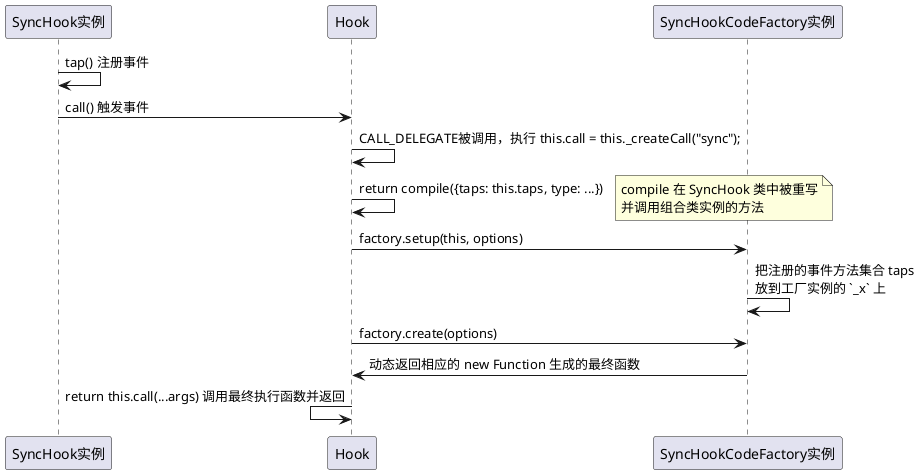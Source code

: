 @startuml
SyncHook实例 -> SyncHook实例: tap() 注册事件
SyncHook实例 -> Hook: call() 触发事件
Hook -> Hook: CALL_DELEGATE被调用，执行 this.call = this._createCall("sync");
Hook -> Hook: return compile({taps: this.taps, type: ...})
note right: compile 在 SyncHook 类中被重写\n并调用组合类实例的方法
Hook -> SyncHookCodeFactory实例: factory.setup(this, options)
SyncHookCodeFactory实例 -> SyncHookCodeFactory实例: 把注册的事件方法集合 taps \n放到工厂实例的 `_x` 上
Hook -> SyncHookCodeFactory实例: factory.create(options)
SyncHookCodeFactory实例 -> Hook: 动态返回相应的 new Function 生成的最终函数
Hook <- Hook: return this.call(...args) 调用最终执行函数并返回
@enduml